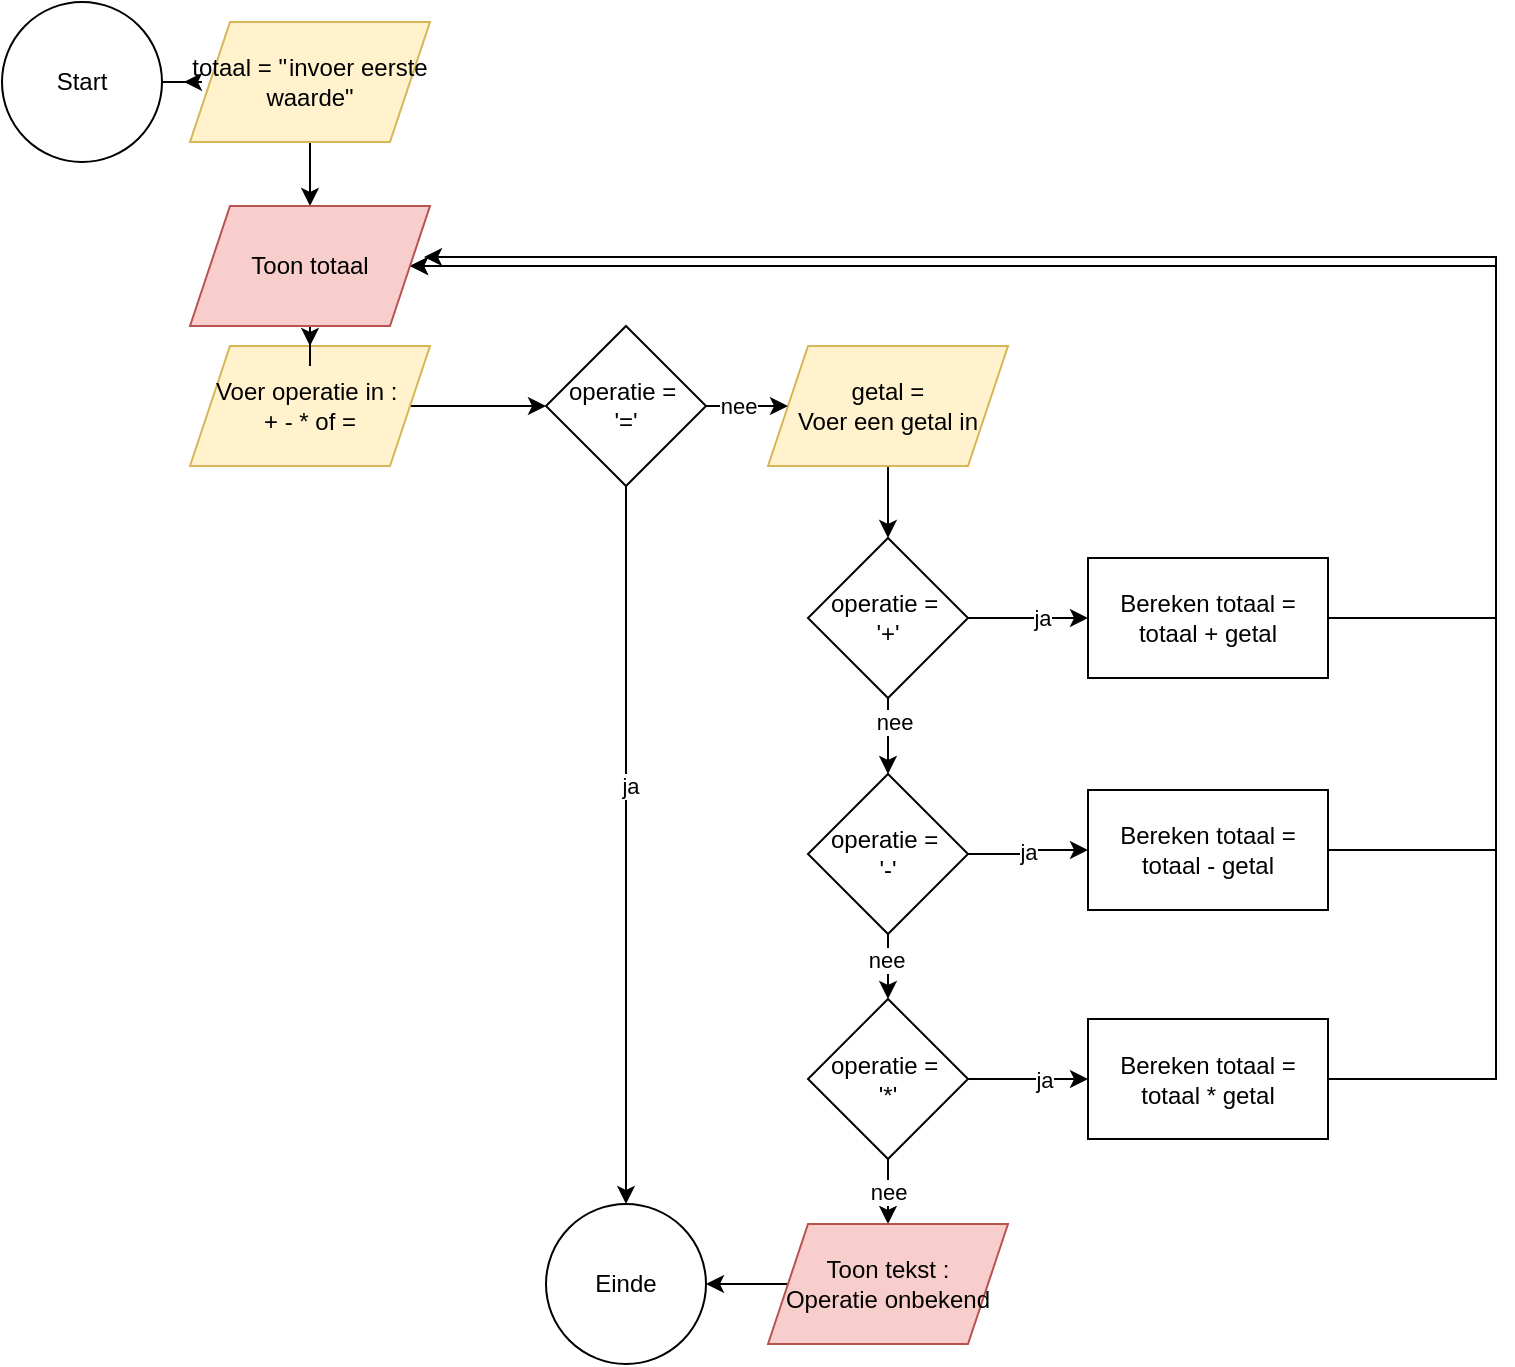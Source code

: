 <mxfile version="20.3.0" type="device"><diagram id="Puec7eqMjvWhkdc0ppyL" name="Page-1"><mxGraphModel dx="1186" dy="822" grid="0" gridSize="10" guides="1" tooltips="1" connect="1" arrows="1" fold="1" page="1" pageScale="1" pageWidth="827" pageHeight="1169" math="0" shadow="0"><root><mxCell id="0"/><mxCell id="1" parent="0"/><mxCell id="M5xoqh4fwr8PpxcUN1Lm-45" value="" style="edgeStyle=orthogonalEdgeStyle;rounded=0;orthogonalLoop=1;jettySize=auto;html=1;" parent="1" source="M5xoqh4fwr8PpxcUN1Lm-1" edge="1"><mxGeometry relative="1" as="geometry"><mxPoint x="96" y="76" as="targetPoint"/></mxGeometry></mxCell><mxCell id="M5xoqh4fwr8PpxcUN1Lm-1" value="Start" style="ellipse;whiteSpace=wrap;html=1;aspect=fixed;" parent="1" vertex="1"><mxGeometry x="5" y="36" width="80" height="80" as="geometry"/></mxCell><mxCell id="M5xoqh4fwr8PpxcUN1Lm-2" value="Einde" style="ellipse;whiteSpace=wrap;html=1;aspect=fixed;" parent="1" vertex="1"><mxGeometry x="277" y="637" width="80" height="80" as="geometry"/></mxCell><mxCell id="M5xoqh4fwr8PpxcUN1Lm-14" value="" style="edgeStyle=orthogonalEdgeStyle;rounded=0;orthogonalLoop=1;jettySize=auto;html=1;" parent="1" source="M5xoqh4fwr8PpxcUN1Lm-4" target="M5xoqh4fwr8PpxcUN1Lm-11" edge="1"><mxGeometry relative="1" as="geometry"/></mxCell><mxCell id="M5xoqh4fwr8PpxcUN1Lm-4" value="Voer operatie in :&amp;nbsp;&lt;br&gt;+ - * of =" style="shape=parallelogram;perimeter=parallelogramPerimeter;whiteSpace=wrap;html=1;fixedSize=1;fillColor=#fff2cc;strokeColor=#d6b656;" parent="1" vertex="1"><mxGeometry x="99" y="208" width="120" height="60" as="geometry"/></mxCell><mxCell id="M5xoqh4fwr8PpxcUN1Lm-21" value="" style="edgeStyle=orthogonalEdgeStyle;rounded=0;orthogonalLoop=1;jettySize=auto;html=1;" parent="1" source="M5xoqh4fwr8PpxcUN1Lm-5" target="M5xoqh4fwr8PpxcUN1Lm-8" edge="1"><mxGeometry relative="1" as="geometry"/></mxCell><mxCell id="M5xoqh4fwr8PpxcUN1Lm-5" value="getal = &lt;br&gt;Voer een getal in" style="shape=parallelogram;perimeter=parallelogramPerimeter;whiteSpace=wrap;html=1;fixedSize=1;fillColor=#fff2cc;strokeColor=#d6b656;" parent="1" vertex="1"><mxGeometry x="388" y="208" width="120" height="60" as="geometry"/></mxCell><mxCell id="M5xoqh4fwr8PpxcUN1Lm-18" value="" style="edgeStyle=orthogonalEdgeStyle;rounded=0;orthogonalLoop=1;jettySize=auto;html=1;" parent="1" source="M5xoqh4fwr8PpxcUN1Lm-8" target="M5xoqh4fwr8PpxcUN1Lm-9" edge="1"><mxGeometry relative="1" as="geometry"/></mxCell><mxCell id="M5xoqh4fwr8PpxcUN1Lm-32" value="nee" style="edgeLabel;html=1;align=center;verticalAlign=middle;resizable=0;points=[];" parent="M5xoqh4fwr8PpxcUN1Lm-18" vertex="1" connectable="0"><mxGeometry x="-0.432" y="3" relative="1" as="geometry"><mxPoint as="offset"/></mxGeometry></mxCell><mxCell id="M5xoqh4fwr8PpxcUN1Lm-25" value="" style="edgeStyle=orthogonalEdgeStyle;rounded=0;orthogonalLoop=1;jettySize=auto;html=1;" parent="1" source="M5xoqh4fwr8PpxcUN1Lm-8" target="M5xoqh4fwr8PpxcUN1Lm-24" edge="1"><mxGeometry relative="1" as="geometry"/></mxCell><mxCell id="M5xoqh4fwr8PpxcUN1Lm-30" value="ja" style="edgeLabel;html=1;align=center;verticalAlign=middle;resizable=0;points=[];" parent="M5xoqh4fwr8PpxcUN1Lm-25" vertex="1" connectable="0"><mxGeometry x="0.217" y="1" relative="1" as="geometry"><mxPoint y="1" as="offset"/></mxGeometry></mxCell><mxCell id="M5xoqh4fwr8PpxcUN1Lm-8" value="operatie =&amp;nbsp;&lt;br&gt;'+'" style="rhombus;whiteSpace=wrap;html=1;" parent="1" vertex="1"><mxGeometry x="408" y="304" width="80" height="80" as="geometry"/></mxCell><mxCell id="M5xoqh4fwr8PpxcUN1Lm-19" value="" style="edgeStyle=orthogonalEdgeStyle;rounded=0;orthogonalLoop=1;jettySize=auto;html=1;" parent="1" source="M5xoqh4fwr8PpxcUN1Lm-9" target="M5xoqh4fwr8PpxcUN1Lm-10" edge="1"><mxGeometry relative="1" as="geometry"/></mxCell><mxCell id="M5xoqh4fwr8PpxcUN1Lm-33" value="nee" style="edgeLabel;html=1;align=center;verticalAlign=middle;resizable=0;points=[];" parent="M5xoqh4fwr8PpxcUN1Lm-19" vertex="1" connectable="0"><mxGeometry x="-0.444" y="-1" relative="1" as="geometry"><mxPoint as="offset"/></mxGeometry></mxCell><mxCell id="M5xoqh4fwr8PpxcUN1Lm-28" value="ja" style="edgeStyle=orthogonalEdgeStyle;rounded=0;orthogonalLoop=1;jettySize=auto;html=1;" parent="1" source="M5xoqh4fwr8PpxcUN1Lm-9" target="M5xoqh4fwr8PpxcUN1Lm-26" edge="1"><mxGeometry relative="1" as="geometry"/></mxCell><mxCell id="M5xoqh4fwr8PpxcUN1Lm-9" value="operatie =&amp;nbsp;&lt;br&gt;'-'" style="rhombus;whiteSpace=wrap;html=1;" parent="1" vertex="1"><mxGeometry x="408" y="422" width="80" height="80" as="geometry"/></mxCell><mxCell id="M5xoqh4fwr8PpxcUN1Lm-29" value="" style="edgeStyle=orthogonalEdgeStyle;rounded=0;orthogonalLoop=1;jettySize=auto;html=1;" parent="1" source="M5xoqh4fwr8PpxcUN1Lm-10" target="M5xoqh4fwr8PpxcUN1Lm-27" edge="1"><mxGeometry relative="1" as="geometry"/></mxCell><mxCell id="M5xoqh4fwr8PpxcUN1Lm-31" value="ja" style="edgeLabel;html=1;align=center;verticalAlign=middle;resizable=0;points=[];" parent="M5xoqh4fwr8PpxcUN1Lm-29" vertex="1" connectable="0"><mxGeometry x="0.261" y="1" relative="1" as="geometry"><mxPoint y="1" as="offset"/></mxGeometry></mxCell><mxCell id="M5xoqh4fwr8PpxcUN1Lm-43" value="nee" style="edgeStyle=orthogonalEdgeStyle;rounded=0;orthogonalLoop=1;jettySize=auto;html=1;" parent="1" source="M5xoqh4fwr8PpxcUN1Lm-10" target="M5xoqh4fwr8PpxcUN1Lm-36" edge="1"><mxGeometry relative="1" as="geometry"/></mxCell><mxCell id="M5xoqh4fwr8PpxcUN1Lm-10" value="operatie =&amp;nbsp;&lt;br&gt;'*'" style="rhombus;whiteSpace=wrap;html=1;" parent="1" vertex="1"><mxGeometry x="408" y="534.5" width="80" height="80" as="geometry"/></mxCell><mxCell id="M5xoqh4fwr8PpxcUN1Lm-15" value="" style="edgeStyle=orthogonalEdgeStyle;rounded=0;orthogonalLoop=1;jettySize=auto;html=1;" parent="1" source="M5xoqh4fwr8PpxcUN1Lm-11" target="M5xoqh4fwr8PpxcUN1Lm-2" edge="1"><mxGeometry relative="1" as="geometry"/></mxCell><mxCell id="M5xoqh4fwr8PpxcUN1Lm-16" value="ja" style="edgeLabel;html=1;align=center;verticalAlign=middle;resizable=0;points=[];" parent="M5xoqh4fwr8PpxcUN1Lm-15" vertex="1" connectable="0"><mxGeometry x="-0.167" y="2" relative="1" as="geometry"><mxPoint as="offset"/></mxGeometry></mxCell><mxCell id="M5xoqh4fwr8PpxcUN1Lm-20" value="" style="edgeStyle=orthogonalEdgeStyle;rounded=0;orthogonalLoop=1;jettySize=auto;html=1;" parent="1" source="M5xoqh4fwr8PpxcUN1Lm-11" target="M5xoqh4fwr8PpxcUN1Lm-5" edge="1"><mxGeometry relative="1" as="geometry"/></mxCell><mxCell id="AOp7TrDuS82ppyD60N1W-5" value="nee" style="edgeLabel;html=1;align=center;verticalAlign=middle;resizable=0;points=[];" vertex="1" connectable="0" parent="M5xoqh4fwr8PpxcUN1Lm-20"><mxGeometry x="0.152" y="1" relative="1" as="geometry"><mxPoint y="1" as="offset"/></mxGeometry></mxCell><mxCell id="M5xoqh4fwr8PpxcUN1Lm-11" value="operatie =&amp;nbsp;&lt;br&gt;'='" style="rhombus;whiteSpace=wrap;html=1;" parent="1" vertex="1"><mxGeometry x="277" y="198" width="80" height="80" as="geometry"/></mxCell><mxCell id="AOp7TrDuS82ppyD60N1W-7" style="edgeStyle=orthogonalEdgeStyle;rounded=0;orthogonalLoop=1;jettySize=auto;html=1;entryX=1;entryY=0.5;entryDx=0;entryDy=0;" edge="1" parent="1" source="M5xoqh4fwr8PpxcUN1Lm-24" target="AOp7TrDuS82ppyD60N1W-2"><mxGeometry relative="1" as="geometry"><Array as="points"><mxPoint x="752" y="344"/><mxPoint x="752" y="168"/></Array></mxGeometry></mxCell><mxCell id="M5xoqh4fwr8PpxcUN1Lm-24" value="Bereken totaal = totaal + getal" style="rounded=0;whiteSpace=wrap;html=1;" parent="1" vertex="1"><mxGeometry x="548" y="314" width="120" height="60" as="geometry"/></mxCell><mxCell id="M5xoqh4fwr8PpxcUN1Lm-40" value="" style="edgeStyle=orthogonalEdgeStyle;rounded=0;orthogonalLoop=1;jettySize=auto;html=1;entryX=0.975;entryY=0.425;entryDx=0;entryDy=0;entryPerimeter=0;" parent="1" source="M5xoqh4fwr8PpxcUN1Lm-26" target="AOp7TrDuS82ppyD60N1W-2" edge="1"><mxGeometry relative="1" as="geometry"><mxPoint x="702" y="460" as="targetPoint"/><Array as="points"><mxPoint x="752" y="460"/><mxPoint x="752" y="164"/></Array></mxGeometry></mxCell><mxCell id="M5xoqh4fwr8PpxcUN1Lm-26" value="Bereken totaal = totaal - getal" style="rounded=0;whiteSpace=wrap;html=1;" parent="1" vertex="1"><mxGeometry x="548" y="430" width="120" height="60" as="geometry"/></mxCell><mxCell id="AOp7TrDuS82ppyD60N1W-6" style="edgeStyle=orthogonalEdgeStyle;rounded=0;orthogonalLoop=1;jettySize=auto;html=1;entryX=1;entryY=0.5;entryDx=0;entryDy=0;" edge="1" parent="1" source="M5xoqh4fwr8PpxcUN1Lm-27" target="AOp7TrDuS82ppyD60N1W-2"><mxGeometry relative="1" as="geometry"><Array as="points"><mxPoint x="752" y="575"/><mxPoint x="752" y="168"/></Array></mxGeometry></mxCell><mxCell id="M5xoqh4fwr8PpxcUN1Lm-27" value="Bereken totaal = totaal * getal" style="rounded=0;whiteSpace=wrap;html=1;" parent="1" vertex="1"><mxGeometry x="548" y="544.5" width="120" height="60" as="geometry"/></mxCell><mxCell id="AOp7TrDuS82ppyD60N1W-8" value="" style="edgeStyle=orthogonalEdgeStyle;rounded=0;orthogonalLoop=1;jettySize=auto;html=1;" edge="1" parent="1" source="M5xoqh4fwr8PpxcUN1Lm-36" target="M5xoqh4fwr8PpxcUN1Lm-2"><mxGeometry relative="1" as="geometry"/></mxCell><mxCell id="M5xoqh4fwr8PpxcUN1Lm-36" value="Toon tekst :&lt;br&gt;Operatie onbekend" style="shape=parallelogram;perimeter=parallelogramPerimeter;whiteSpace=wrap;html=1;fixedSize=1;fillColor=#f8cecc;strokeColor=#b85450;" parent="1" vertex="1"><mxGeometry x="388" y="647" width="120" height="60" as="geometry"/></mxCell><mxCell id="AOp7TrDuS82ppyD60N1W-3" value="" style="edgeStyle=orthogonalEdgeStyle;rounded=0;orthogonalLoop=1;jettySize=auto;html=1;" edge="1" parent="1" source="AOp7TrDuS82ppyD60N1W-1" target="AOp7TrDuS82ppyD60N1W-2"><mxGeometry relative="1" as="geometry"/></mxCell><mxCell id="AOp7TrDuS82ppyD60N1W-1" value="totaal = &quot;``invoer eerste waarde&quot;" style="shape=parallelogram;perimeter=parallelogramPerimeter;whiteSpace=wrap;html=1;fixedSize=1;fillColor=#fff2cc;strokeColor=#d6b656;" vertex="1" parent="1"><mxGeometry x="99" y="46" width="120" height="60" as="geometry"/></mxCell><mxCell id="AOp7TrDuS82ppyD60N1W-4" value="" style="edgeStyle=orthogonalEdgeStyle;rounded=0;orthogonalLoop=1;jettySize=auto;html=1;" edge="1" parent="1" source="AOp7TrDuS82ppyD60N1W-2" target="M5xoqh4fwr8PpxcUN1Lm-4"><mxGeometry relative="1" as="geometry"/></mxCell><mxCell id="AOp7TrDuS82ppyD60N1W-2" value="Toon totaal" style="shape=parallelogram;perimeter=parallelogramPerimeter;whiteSpace=wrap;html=1;fixedSize=1;fillColor=#f8cecc;strokeColor=#b85450;" vertex="1" parent="1"><mxGeometry x="99" y="138" width="120" height="60" as="geometry"/></mxCell></root></mxGraphModel></diagram></mxfile>